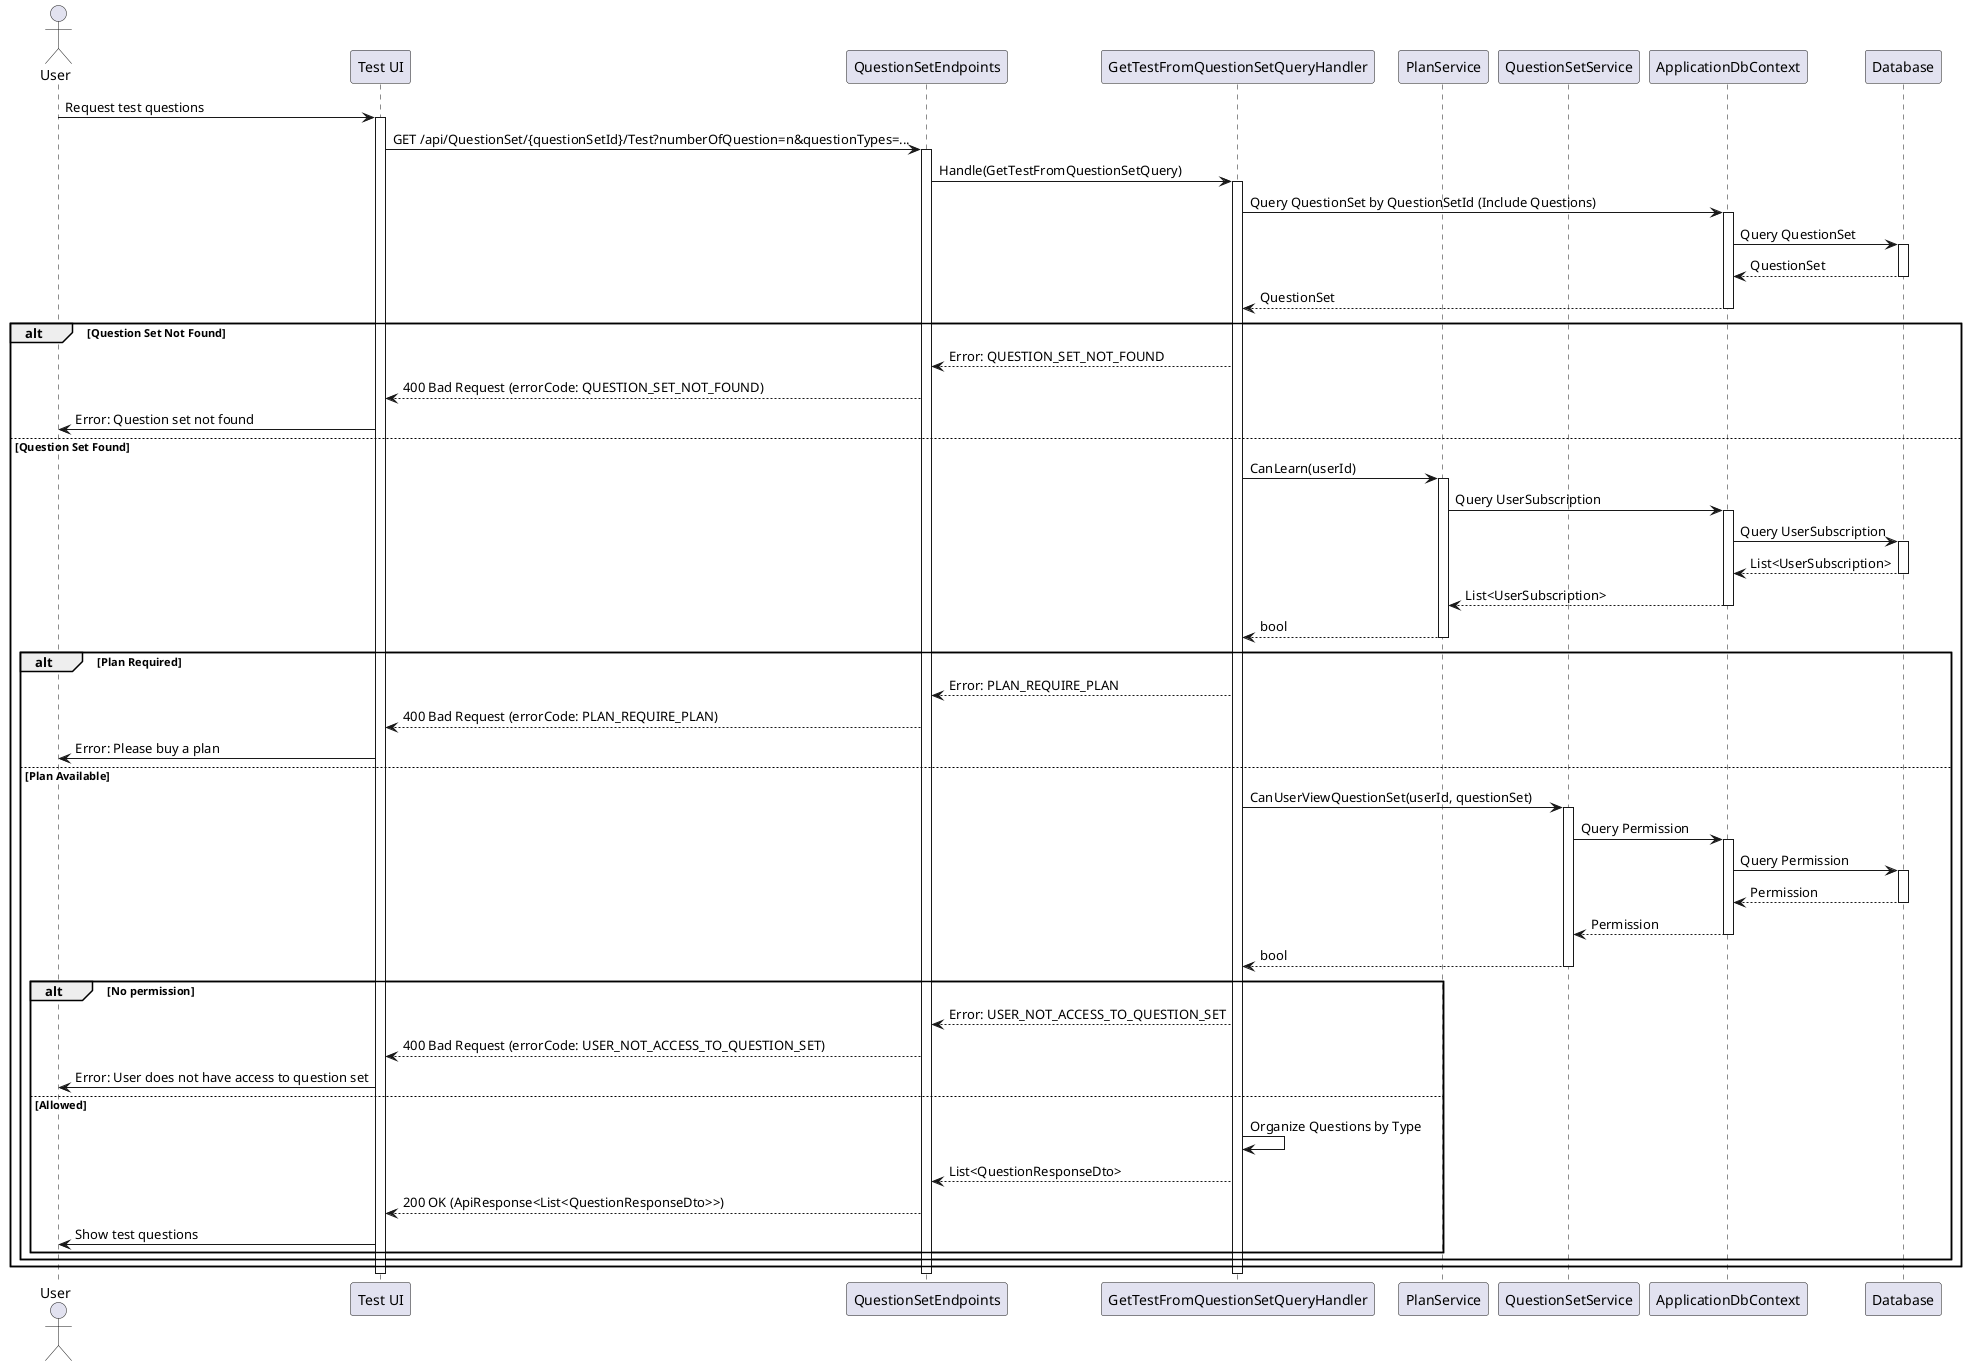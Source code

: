 @startuml
actor User
participant "Test UI" as UI
participant QuestionSetEndpoints
participant GetTestFromQuestionSetQueryHandler as Handler
participant PlanService
participant QuestionSetService
participant ApplicationDbContext
participant Database

User -> UI : Request test questions
activate UI
UI -> QuestionSetEndpoints : GET /api/QuestionSet/{questionSetId}/Test?numberOfQuestion=n&questionTypes=...
activate QuestionSetEndpoints
QuestionSetEndpoints -> Handler : Handle(GetTestFromQuestionSetQuery)
activate Handler
Handler -> ApplicationDbContext : Query QuestionSet by QuestionSetId (Include Questions)
activate ApplicationDbContext
ApplicationDbContext -> Database : Query QuestionSet
activate Database
Database --> ApplicationDbContext : QuestionSet
deactivate Database
ApplicationDbContext --> Handler : QuestionSet
deactivate ApplicationDbContext
alt Question Set Not Found
    Handler --> QuestionSetEndpoints : Error: QUESTION_SET_NOT_FOUND
    QuestionSetEndpoints --> UI : 400 Bad Request (errorCode: QUESTION_SET_NOT_FOUND)
    UI -> User : Error: Question set not found
else Question Set Found
    Handler -> PlanService : CanLearn(userId)
    activate PlanService
    PlanService -> ApplicationDbContext : Query UserSubscription
    activate ApplicationDbContext
    ApplicationDbContext -> Database : Query UserSubscription
    activate Database
    Database --> ApplicationDbContext : List<UserSubscription>
    deactivate Database
    ApplicationDbContext --> PlanService : List<UserSubscription>
    deactivate ApplicationDbContext
    PlanService --> Handler : bool
    deactivate PlanService
    alt Plan Required
        Handler --> QuestionSetEndpoints : Error: PLAN_REQUIRE_PLAN
        QuestionSetEndpoints --> UI : 400 Bad Request (errorCode: PLAN_REQUIRE_PLAN)
        UI -> User : Error: Please buy a plan
    else Plan Available
        Handler -> QuestionSetService : CanUserViewQuestionSet(userId, questionSet)
        activate QuestionSetService
        QuestionSetService -> ApplicationDbContext : Query Permission
        activate ApplicationDbContext
        ApplicationDbContext -> Database : Query Permission
        activate Database
        Database --> ApplicationDbContext : Permission
        deactivate Database
        ApplicationDbContext --> QuestionSetService : Permission
        deactivate ApplicationDbContext
        QuestionSetService --> Handler : bool
        deactivate QuestionSetService
        alt No permission
            Handler --> QuestionSetEndpoints : Error: USER_NOT_ACCESS_TO_QUESTION_SET
            QuestionSetEndpoints --> UI : 400 Bad Request (errorCode: USER_NOT_ACCESS_TO_QUESTION_SET)
            UI -> User : Error: User does not have access to question set
        else Allowed
            Handler -> Handler : Organize Questions by Type
            Handler --> QuestionSetEndpoints : List<QuestionResponseDto>
            QuestionSetEndpoints --> UI : 200 OK (ApiResponse<List<QuestionResponseDto>>)
            UI -> User : Show test questions
        end
    end
end
deactivate Handler
deactivate QuestionSetEndpoints
deactivate UI
@enduml